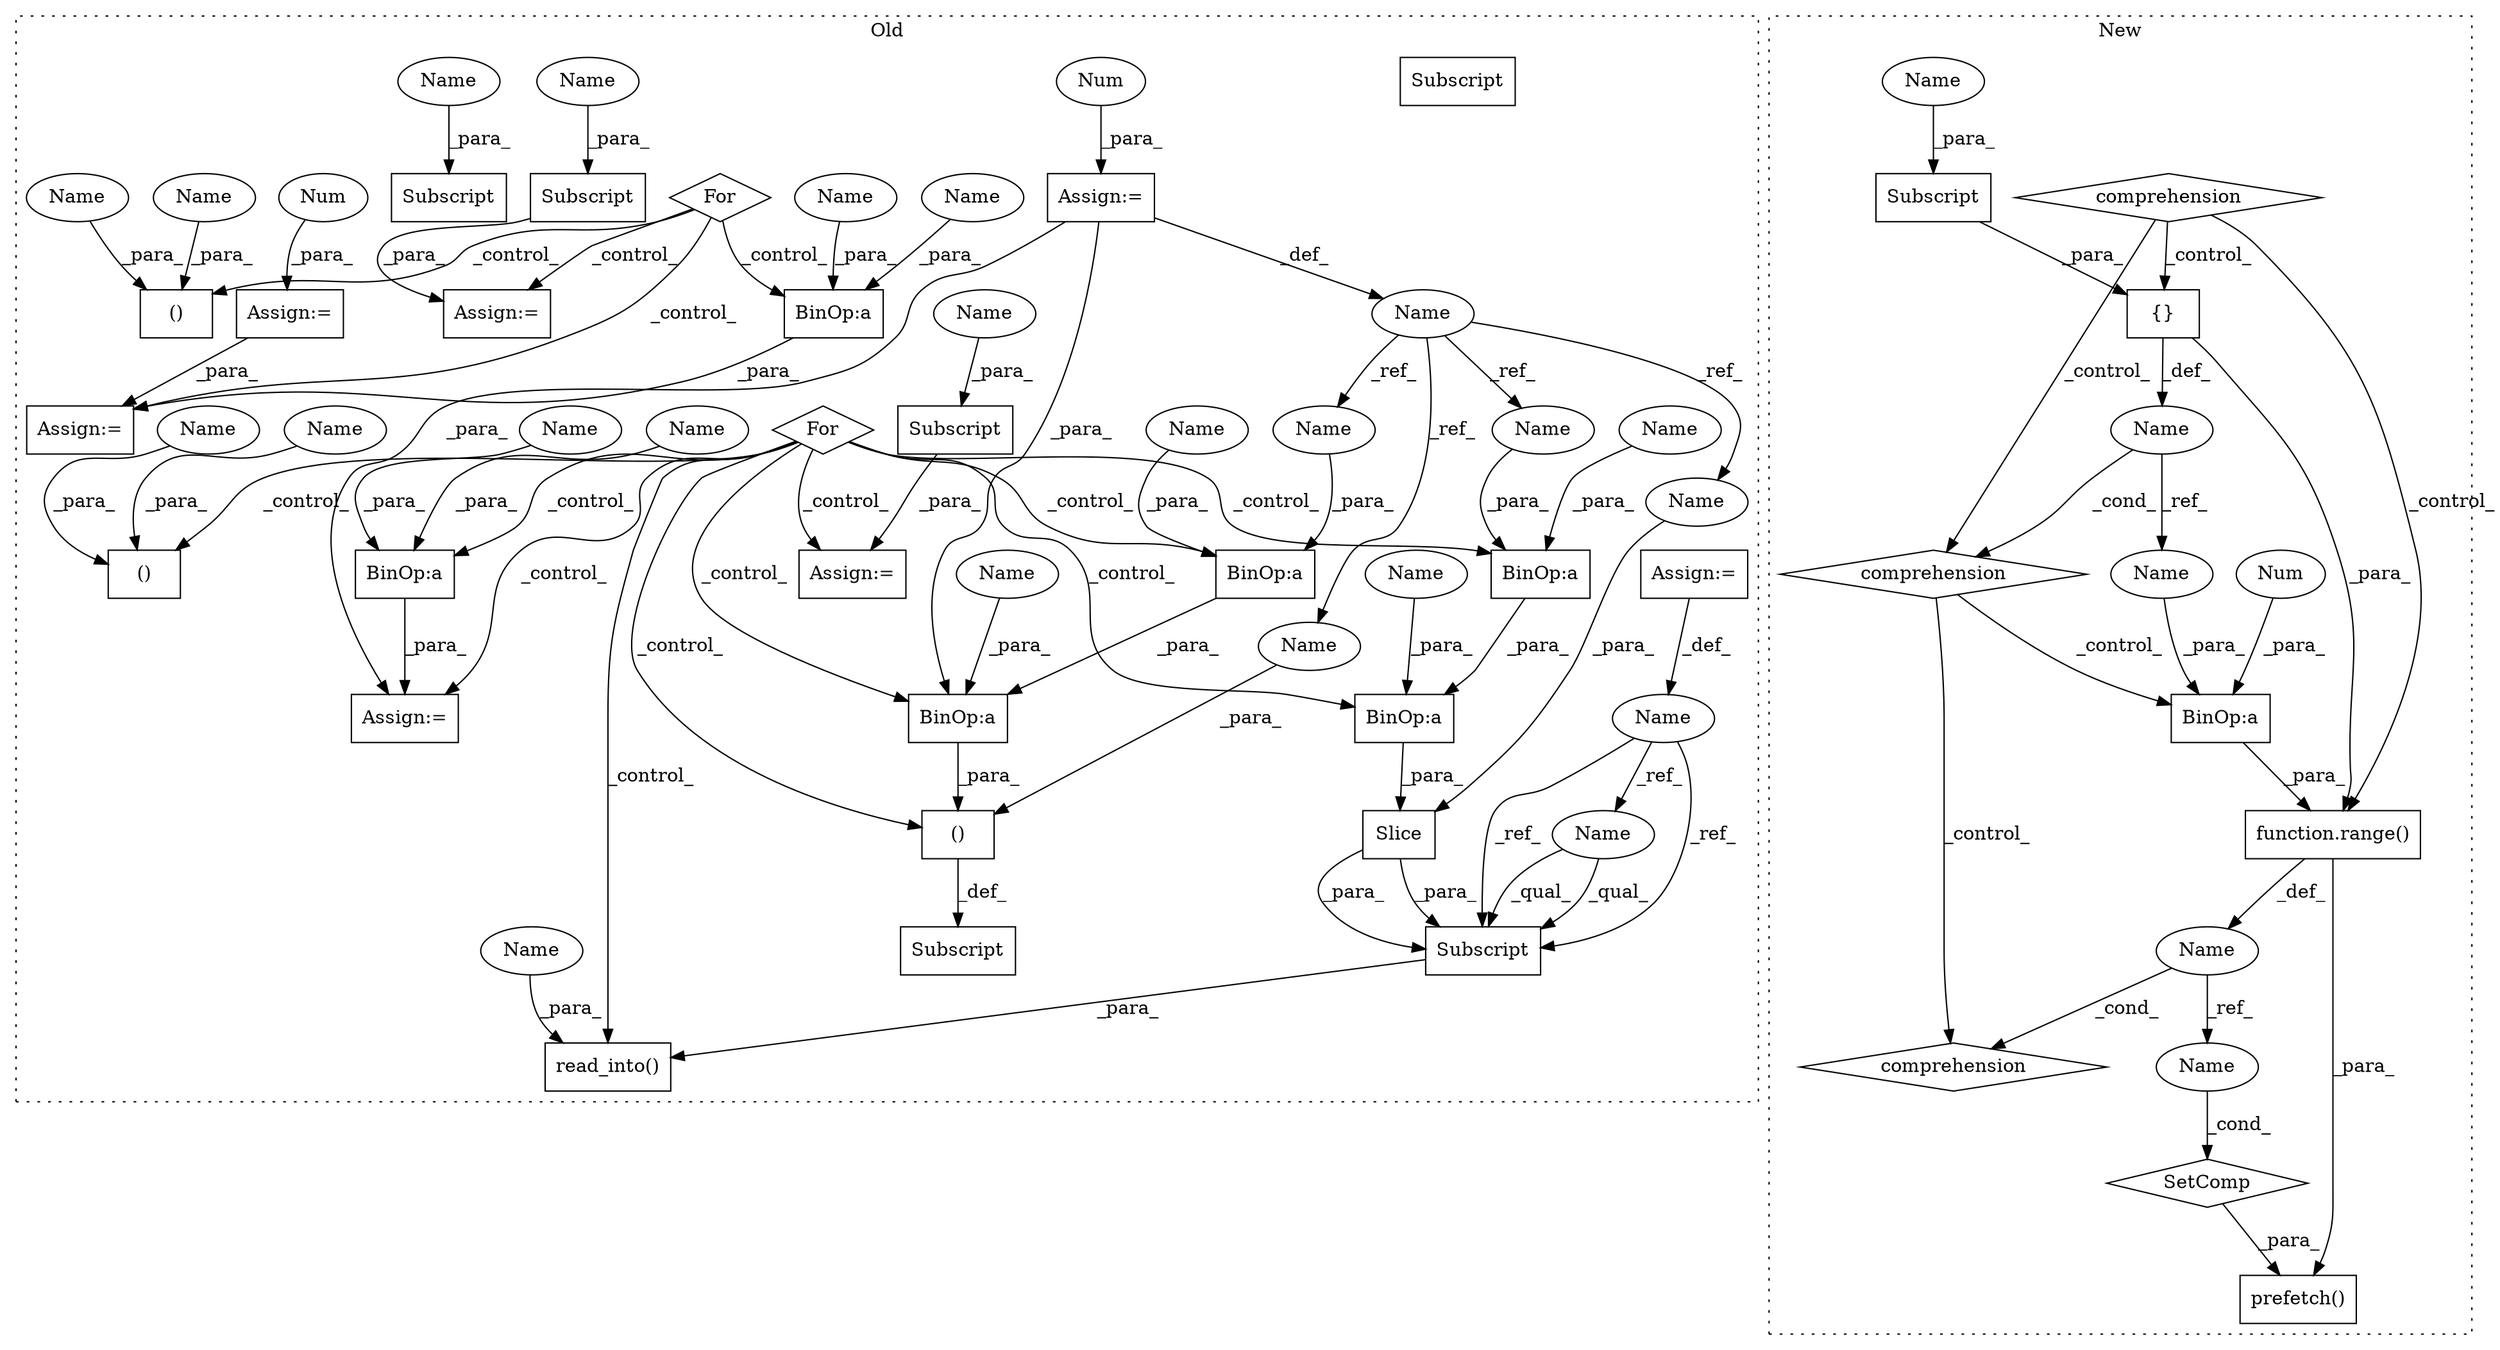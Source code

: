digraph G {
subgraph cluster0 {
1 [label="()" a="54" s="4413" l="15" shape="box"];
3 [label="Name" a="87" s="4219" l="5" shape="ellipse"];
4 [label="Slice" a="80" s="4349" l="19" shape="box"];
5 [label="BinOp:a" a="82" s="4420" l="3" shape="box"];
6 [label="BinOp:a" a="82" s="4360" l="7" shape="box"];
7 [label="BinOp:a" a="82" s="4420" l="7" shape="box"];
9 [label="BinOp:a" a="82" s="4360" l="3" shape="box"];
10 [label="Subscript" a="63" s="4338,0" l="31,0" shape="box"];
13 [label="Name" a="87" s="4161" l="10" shape="ellipse"];
14 [label="read_into()" a="75" s="4312,4369" l="23,1" shape="box"];
15 [label="Subscript" a="63" s="4383,0" l="21,0" shape="box"];
20 [label="()" a="54" s="4091" l="3" shape="box"];
21 [label="Subscript" a="63" s="4097,0" l="23,0" shape="box"];
22 [label="BinOp:a" a="82" s="4452" l="3" shape="box"];
23 [label="BinOp:a" a="82" s="4148" l="3" shape="box"];
24 [label="()" a="54" s="4270" l="3" shape="box"];
25 [label="Subscript" a="63" s="4383,0" l="21,0" shape="box"];
26 [label="Subscript" a="63" s="4276,0" l="23,0" shape="box"];
27 [label="For" a="107" s="4237,4255" l="4,14" shape="diamond"];
29 [label="Assign:=" a="68" s="4270" l="6" shape="box"];
30 [label="For" a="107" s="4058,4076" l="4,14" shape="diamond"];
31 [label="Assign:=" a="68" s="4091" l="6" shape="box"];
32 [label="Assign:=" a="68" s="4171" l="3" shape="box"];
33 [label="Assign:=" a="68" s="4143" l="4" shape="box"];
34 [label="Assign:=" a="68" s="4224" l="3" shape="box"];
35 [label="Num" a="76" s="4227" l="1" shape="ellipse"];
36 [label="Assign:=" a="68" s="4447" l="4" shape="box"];
38 [label="Assign:=" a="68" s="4045" l="3" shape="box"];
39 [label="Num" a="76" s="4048" l="1" shape="ellipse"];
43 [label="Name" a="87" s="4363" l="1" shape="ellipse"];
44 [label="Name" a="87" s="4272" l="1" shape="ellipse"];
45 [label="Name" a="87" s="4423" l="1" shape="ellipse"];
46 [label="Name" a="87" s="4093" l="1" shape="ellipse"];
47 [label="Name" a="87" s="4147" l="1" shape="ellipse"];
48 [label="Name" a="87" s="4451" l="1" shape="ellipse"];
50 [label="Subscript" a="63" s="4338,0" l="31,0" shape="box"];
51 [label="Name" a="87" s="4338" l="10" shape="ellipse"];
52 [label="Name" a="87" s="4400" l="3" shape="ellipse"];
53 [label="Name" a="87" s="4295" l="3" shape="ellipse"];
54 [label="Name" a="87" s="4408" l="5" shape="ellipse"];
55 [label="Name" a="87" s="4349" l="5" shape="ellipse"];
56 [label="Name" a="87" s="4415" l="5" shape="ellipse"];
57 [label="Name" a="87" s="4355" l="5" shape="ellipse"];
59 [label="Name" a="87" s="4427" l="1" shape="ellipse"];
60 [label="Name" a="87" s="4455" l="1" shape="ellipse"];
61 [label="Name" a="87" s="4269" l="1" shape="ellipse"];
62 [label="Name" a="87" s="4090" l="1" shape="ellipse"];
63 [label="Name" a="87" s="4367" l="1" shape="ellipse"];
64 [label="Name" a="87" s="4335" l="1" shape="ellipse"];
65 [label="Name" a="87" s="4151" l="1" shape="ellipse"];
66 [label="Name" a="87" s="4116" l="3" shape="ellipse"];
label = "Old";
style="dotted";
}
subgraph cluster1 {
2 [label="SetComp" a="69" s="5320" l="209" shape="diamond"];
8 [label="BinOp:a" a="82" s="5514" l="3" shape="box"];
11 [label="{}" a="59" s="5421,5456" l="1,0" shape="box"];
12 [label="Subscript" a="63" s="5422,0" l="34,0" shape="box"];
16 [label="function.range()" a="75" s="5484,5518" l="6,1" shape="box"];
17 [label="Name" a="87" s="5474" l="6" shape="ellipse"];
18 [label="comprehension" a="45" s="5470" l="3" shape="diamond"];
19 [label="Name" a="87" s="5407" l="10" shape="ellipse"];
28 [label="Num" a="76" s="5517" l="1" shape="ellipse"];
37 [label="comprehension" a="45" s="5386" l="3" shape="diamond"];
40 [label="prefetch()" a="75" s="5298,5529" l="22,1" shape="box"];
41 [label="comprehension" a="45" s="5353" l="3" shape="diamond"];
42 [label="Name" a="87" s="5504" l="10" shape="ellipse"];
49 [label="Name" a="87" s="5334" l="6" shape="ellipse"];
58 [label="Name" a="87" s="5450" l="5" shape="ellipse"];
label = "New";
style="dotted";
}
1 -> 15 [label="_def_"];
2 -> 40 [label="_para_"];
3 -> 57 [label="_ref_"];
3 -> 56 [label="_ref_"];
3 -> 55 [label="_ref_"];
3 -> 54 [label="_ref_"];
4 -> 50 [label="_para_"];
4 -> 50 [label="_para_"];
5 -> 7 [label="_para_"];
6 -> 4 [label="_para_"];
7 -> 1 [label="_para_"];
8 -> 16 [label="_para_"];
9 -> 6 [label="_para_"];
11 -> 16 [label="_para_"];
11 -> 19 [label="_def_"];
12 -> 11 [label="_para_"];
13 -> 51 [label="_ref_"];
13 -> 50 [label="_ref_"];
13 -> 50 [label="_ref_"];
16 -> 17 [label="_def_"];
16 -> 40 [label="_para_"];
17 -> 49 [label="_ref_"];
17 -> 18 [label="_cond_"];
19 -> 37 [label="_cond_"];
19 -> 42 [label="_ref_"];
21 -> 31 [label="_para_"];
22 -> 36 [label="_para_"];
23 -> 33 [label="_para_"];
26 -> 29 [label="_para_"];
27 -> 9 [label="_control_"];
27 -> 7 [label="_control_"];
27 -> 6 [label="_control_"];
27 -> 29 [label="_control_"];
27 -> 14 [label="_control_"];
27 -> 1 [label="_control_"];
27 -> 5 [label="_control_"];
27 -> 22 [label="_control_"];
27 -> 24 [label="_control_"];
27 -> 36 [label="_control_"];
28 -> 8 [label="_para_"];
30 -> 31 [label="_control_"];
30 -> 23 [label="_control_"];
30 -> 33 [label="_control_"];
30 -> 20 [label="_control_"];
32 -> 13 [label="_def_"];
34 -> 36 [label="_para_"];
34 -> 3 [label="_def_"];
34 -> 7 [label="_para_"];
35 -> 34 [label="_para_"];
37 -> 8 [label="_control_"];
37 -> 18 [label="_control_"];
38 -> 33 [label="_para_"];
39 -> 38 [label="_para_"];
41 -> 11 [label="_control_"];
41 -> 37 [label="_control_"];
41 -> 16 [label="_control_"];
42 -> 8 [label="_para_"];
43 -> 9 [label="_para_"];
44 -> 24 [label="_para_"];
45 -> 5 [label="_para_"];
46 -> 20 [label="_para_"];
47 -> 23 [label="_para_"];
48 -> 22 [label="_para_"];
49 -> 2 [label="_cond_"];
50 -> 14 [label="_para_"];
51 -> 50 [label="_qual_"];
51 -> 50 [label="_qual_"];
52 -> 25 [label="_para_"];
53 -> 26 [label="_para_"];
54 -> 1 [label="_para_"];
55 -> 4 [label="_para_"];
56 -> 5 [label="_para_"];
57 -> 9 [label="_para_"];
58 -> 12 [label="_para_"];
59 -> 7 [label="_para_"];
60 -> 22 [label="_para_"];
61 -> 24 [label="_para_"];
62 -> 20 [label="_para_"];
63 -> 6 [label="_para_"];
64 -> 14 [label="_para_"];
65 -> 23 [label="_para_"];
66 -> 21 [label="_para_"];
}